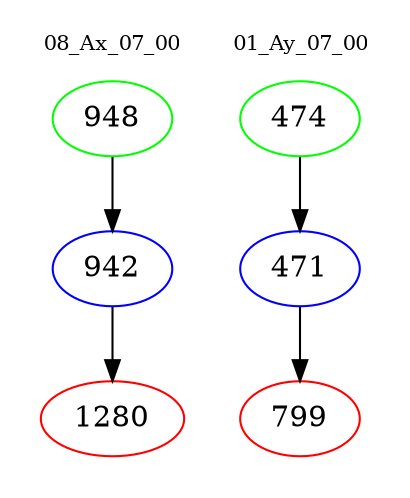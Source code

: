 digraph{
subgraph cluster_0 {
color = white
label = "08_Ax_07_00";
fontsize=10;
T0_948 [label="948", color="green"]
T0_948 -> T0_942 [color="black"]
T0_942 [label="942", color="blue"]
T0_942 -> T0_1280 [color="black"]
T0_1280 [label="1280", color="red"]
}
subgraph cluster_1 {
color = white
label = "01_Ay_07_00";
fontsize=10;
T1_474 [label="474", color="green"]
T1_474 -> T1_471 [color="black"]
T1_471 [label="471", color="blue"]
T1_471 -> T1_799 [color="black"]
T1_799 [label="799", color="red"]
}
}
